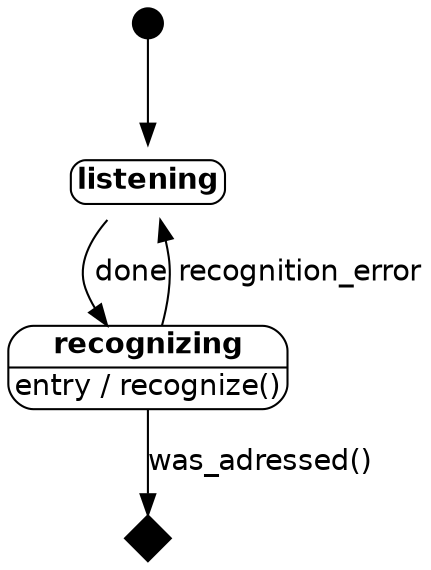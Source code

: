 digraph G {
node [shape=box style=rounded fontname=Helvetica];
edge [ fontname=Helvetica ];
initial [shape=point width=0.2];
listening [shape=plaintext margin=0 label=<<TABLE BORDER="1" CELLBORDER="0" CELLSPACING="0" STYLE="ROUNDED"><TR><TD><B>listening</B></TD></TR>
</TABLE>>];recognizing [shape=plaintext margin=0 label=<<TABLE BORDER="1" CELLBORDER="0" CELLSPACING="0" STYLE="ROUNDED"><TR><TD><B>recognizing</B></TD></TR>
<HR/><TR><TD ALIGN="LEFT">entry / recognize()<BR/></TD></TR></TABLE>>];initial -> listening [label=" "]
listening -> recognizing [label=" done"]
recognizing -> listening [label=" recognition_error"]
recognizing -> d_3 [label="was_adressed()"]
d_3 [shape=diamond, style=filled, label="", fillcolor=black, height=0.3, width=0.3, fixedsize=true]
}